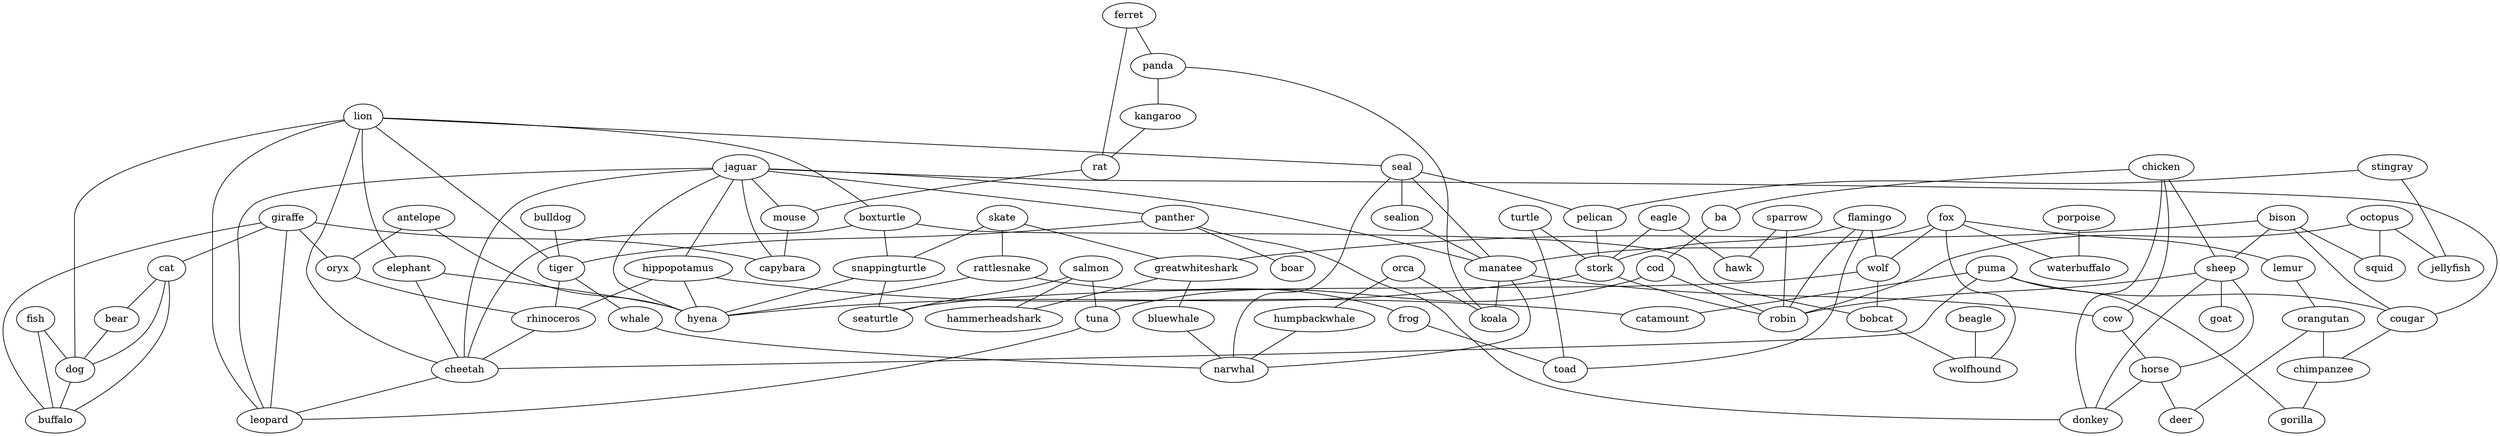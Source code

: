 strict graph  {
	antelope -- oryx	 [weight=1];
	antelope -- hyena	 [weight=1];
	sparrow -- robin	 [weight=1];
	sparrow -- hawk	 [weight=1];
	skate -- rattlesnake	 [weight=1];
	skate -- greatwhiteshark	 [weight=1];
	skate -- snappingturtle	 [weight=1];
	chicken -- ba	 [weight=1];
	chicken -- cow	 [weight=1];
	chicken -- sheep	 [weight=1];
	chicken -- donkey	 [weight=1];
	ferret -- panda	 [weight=1];
	ferret -- rat	 [weight=1];
	giraffe -- oryx	 [weight=1];
	giraffe -- cat	 [weight=1];
	giraffe -- capybara	 [weight=1];
	giraffe -- leopard	 [weight=1];
	giraffe -- buffalo	 [weight=1];
	flamingo -- wolf	 [weight=1];
	flamingo -- stork	 [weight=1];
	flamingo -- robin	 [weight=1];
	flamingo -- toad	 [weight=1];
	jaguar -- hippopotamus	 [weight=1];
	jaguar -- manatee	 [weight=1];
	jaguar -- panther	 [weight=1];
	jaguar -- cougar	 [weight=1];
	jaguar -- mouse	 [weight=1];
	jaguar -- capybara	 [weight=1];
	jaguar -- cheetah	 [weight=1];
	jaguar -- leopard	 [weight=1];
	jaguar -- hyena	 [weight=1];
	oryx -- rhinoceros	 [weight=1];
	bison -- greatwhiteshark	 [weight=1];
	bison -- sheep	 [weight=1];
	bison -- cougar	 [weight=1];
	bison -- squid	 [weight=1];
	orca -- humpbackwhale	 [weight=1];
	orca -- koala	 [weight=1];
	turtle -- stork	 [weight=1];
	turtle -- toad	 [weight=1];
	fish -- dog	 [weight=1];
	fish -- buffalo	 [weight=1];
	lion -- seal	 [weight=1];
	lion -- boxturtle	 [weight=1];
	lion -- tiger	 [weight=1];
	lion -- elephant	 [weight=1];
	lion -- cheetah	 [weight=1];
	lion -- leopard	 [weight=1];
	lion -- dog	 [weight=1];
	seal -- sealion	 [weight=1];
	seal -- manatee	 [weight=1];
	seal -- pelican	 [weight=1];
	seal -- narwhal	 [weight=1];
	panda -- kangaroo	 [weight=1];
	panda -- koala	 [weight=1];
	hippopotamus -- catamount	 [weight=1];
	hippopotamus -- rhinoceros	 [weight=1];
	hippopotamus -- hyena	 [weight=1];
	puma -- cougar	 [weight=1];
	puma -- catamount	 [weight=1];
	puma -- cheetah	 [weight=1];
	puma -- gorilla	 [weight=1];
	fox -- manatee	 [weight=1];
	fox -- lemur	 [weight=1];
	fox -- wolf	 [weight=1];
	fox -- waterbuffalo	 [weight=1];
	fox -- wolfhound	 [weight=1];
	rattlesnake -- frog	 [weight=1];
	rattlesnake -- hyena	 [weight=1];
	greatwhiteshark -- hammerheadshark	 [weight=1];
	greatwhiteshark -- bluewhale	 [weight=1];
	boxturtle -- bobcat	 [weight=1];
	boxturtle -- snappingturtle	 [weight=1];
	boxturtle -- cheetah	 [weight=1];
	sealion -- manatee	 [weight=1];
	stingray -- pelican	 [weight=1];
	stingray -- jellyfish	 [weight=1];
	eagle -- stork	 [weight=1];
	eagle -- hawk	 [weight=1];
	ba -- cod	 [weight=1];
	salmon -- hammerheadshark	 [weight=1];
	salmon -- tuna	 [weight=1];
	salmon -- seaturtle	 [weight=1];
	kangaroo -- rat	 [weight=1];
	manatee -- cow	 [weight=1];
	manatee -- koala	 [weight=1];
	manatee -- narwhal	 [weight=1];
	cow -- horse	 [weight=1];
	lemur -- orangutan	 [weight=1];
	panther -- boar	 [weight=1];
	panther -- tiger	 [weight=1];
	panther -- donkey	 [weight=1];
	wolf -- bobcat	 [weight=1];
	wolf -- seaturtle	 [weight=1];
	cod -- tuna	 [weight=1];
	cod -- robin	 [weight=1];
	orangutan -- chimpanzee	 [weight=1];
	orangutan -- deer	 [weight=1];
	octopus -- robin	 [weight=1];
	octopus -- squid	 [weight=1];
	octopus -- jellyfish	 [weight=1];
	porpoise -- waterbuffalo	 [weight=1];
	pelican -- stork	 [weight=1];
	bobcat -- wolfhound	 [weight=1];
	tuna -- leopard	 [weight=1];
	sheep -- horse	 [weight=1];
	sheep -- robin	 [weight=1];
	sheep -- donkey	 [weight=1];
	sheep -- goat	 [weight=1];
	beagle -- wolfhound	 [weight=1];
	horse -- donkey	 [weight=1];
	horse -- deer	 [weight=1];
	humpbackwhale -- narwhal	 [weight=1];
	cougar -- chimpanzee	 [weight=1];
	frog -- toad	 [weight=1];
	stork -- robin	 [weight=1];
	stork -- hyena	 [weight=1];
	bulldog -- tiger	 [weight=1];
	chimpanzee -- gorilla	 [weight=1];
	tiger -- rhinoceros	 [weight=1];
	tiger -- whale	 [weight=1];
	snappingturtle -- seaturtle	 [weight=1];
	snappingturtle -- hyena	 [weight=1];
	cat -- bear	 [weight=1];
	cat -- dog	 [weight=1];
	cat -- buffalo	 [weight=1];
	bluewhale -- narwhal	 [weight=1];
	rat -- mouse	 [weight=1];
	mouse -- capybara	 [weight=1];
	rhinoceros -- cheetah	 [weight=1];
	elephant -- cheetah	 [weight=1];
	elephant -- hyena	 [weight=1];
	cheetah -- leopard	 [weight=1];
	bear -- dog	 [weight=1];
	whale -- narwhal	 [weight=1];
	dog -- buffalo	 [weight=1];
}
